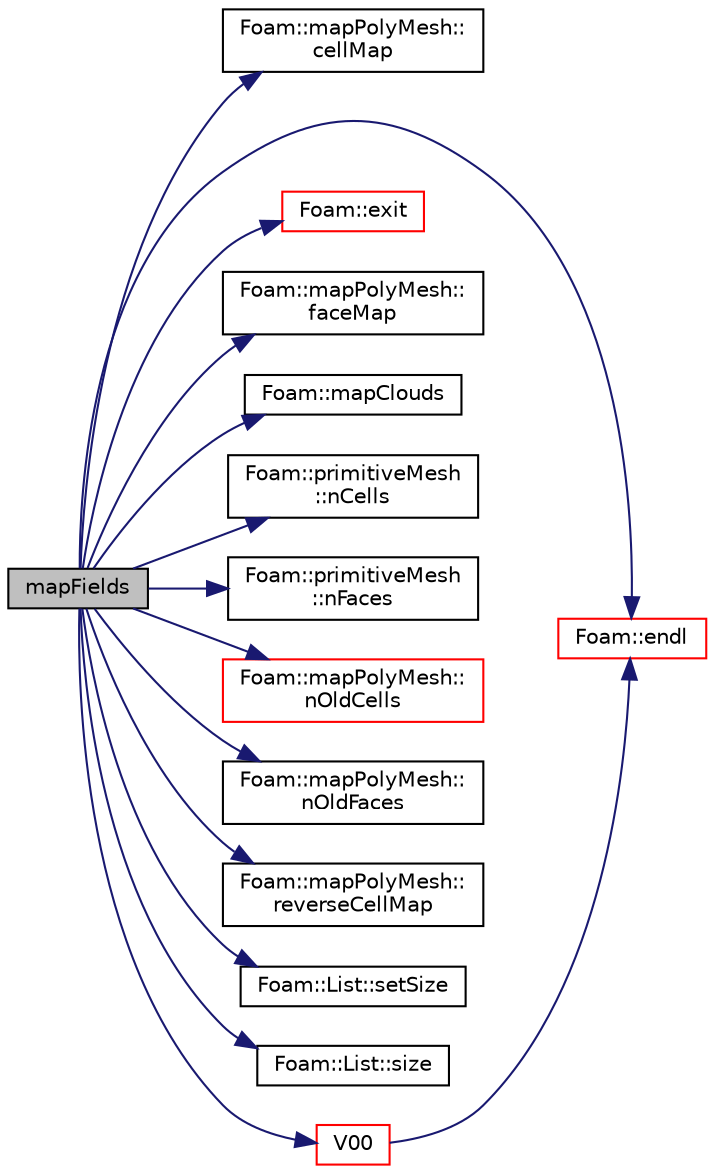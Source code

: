 digraph "mapFields"
{
  bgcolor="transparent";
  edge [fontname="Helvetica",fontsize="10",labelfontname="Helvetica",labelfontsize="10"];
  node [fontname="Helvetica",fontsize="10",shape=record];
  rankdir="LR";
  Node39342 [label="mapFields",height=0.2,width=0.4,color="black", fillcolor="grey75", style="filled", fontcolor="black"];
  Node39342 -> Node39343 [color="midnightblue",fontsize="10",style="solid",fontname="Helvetica"];
  Node39343 [label="Foam::mapPolyMesh::\lcellMap",height=0.2,width=0.4,color="black",URL="$a28541.html#a4209f47fe506af0959ae50b019562b17",tooltip="Old cell map. "];
  Node39342 -> Node39344 [color="midnightblue",fontsize="10",style="solid",fontname="Helvetica"];
  Node39344 [label="Foam::endl",height=0.2,width=0.4,color="red",URL="$a21851.html#a2db8fe02a0d3909e9351bb4275b23ce4",tooltip="Add newline and flush stream. "];
  Node39342 -> Node39346 [color="midnightblue",fontsize="10",style="solid",fontname="Helvetica"];
  Node39346 [label="Foam::exit",height=0.2,width=0.4,color="red",URL="$a21851.html#a06ca7250d8e89caf05243ec094843642"];
  Node39342 -> Node39393 [color="midnightblue",fontsize="10",style="solid",fontname="Helvetica"];
  Node39393 [label="Foam::mapPolyMesh::\lfaceMap",height=0.2,width=0.4,color="black",URL="$a28541.html#af618d1e4110025c66bae41ba7411a5ce",tooltip="Old face map. "];
  Node39342 -> Node39394 [color="midnightblue",fontsize="10",style="solid",fontname="Helvetica"];
  Node39394 [label="Foam::mapClouds",height=0.2,width=0.4,color="black",URL="$a21851.html#a6be781af3daa081b41b12982c81ea787",tooltip="Generic Geometric field mapper. "];
  Node39342 -> Node39395 [color="midnightblue",fontsize="10",style="solid",fontname="Helvetica"];
  Node39395 [label="Foam::primitiveMesh\l::nCells",height=0.2,width=0.4,color="black",URL="$a28685.html#a13b94bdb0926552bf78ad5210a73a3d5"];
  Node39342 -> Node39396 [color="midnightblue",fontsize="10",style="solid",fontname="Helvetica"];
  Node39396 [label="Foam::primitiveMesh\l::nFaces",height=0.2,width=0.4,color="black",URL="$a28685.html#abe602c985a3c9ffa67176e969e77ca6f"];
  Node39342 -> Node39397 [color="midnightblue",fontsize="10",style="solid",fontname="Helvetica"];
  Node39397 [label="Foam::mapPolyMesh::\lnOldCells",height=0.2,width=0.4,color="red",URL="$a28541.html#a0078cd9d7ee600f5e1057cf88c44da86",tooltip="Number of old cells. "];
  Node39342 -> Node39399 [color="midnightblue",fontsize="10",style="solid",fontname="Helvetica"];
  Node39399 [label="Foam::mapPolyMesh::\lnOldFaces",height=0.2,width=0.4,color="black",URL="$a28541.html#aadafd6d75129adeffda390ada7c52eb0",tooltip="Number of old faces. "];
  Node39342 -> Node39400 [color="midnightblue",fontsize="10",style="solid",fontname="Helvetica"];
  Node39400 [label="Foam::mapPolyMesh::\lreverseCellMap",height=0.2,width=0.4,color="black",URL="$a28541.html#a89843f27b1311c10f35810e3dc692061",tooltip="Reverse cell map. "];
  Node39342 -> Node39401 [color="midnightblue",fontsize="10",style="solid",fontname="Helvetica"];
  Node39401 [label="Foam::List::setSize",height=0.2,width=0.4,color="black",URL="$a26833.html#aedb985ffeaf1bdbfeccc2a8730405703",tooltip="Reset size of List. "];
  Node39342 -> Node39402 [color="midnightblue",fontsize="10",style="solid",fontname="Helvetica"];
  Node39402 [label="Foam::List::size",height=0.2,width=0.4,color="black",URL="$a26833.html#a8a5f6fa29bd4b500caf186f60245b384",tooltip="Override size to be inconsistent with allocated storage. "];
  Node39342 -> Node39403 [color="midnightblue",fontsize="10",style="solid",fontname="Helvetica"];
  Node39403 [label="V00",height=0.2,width=0.4,color="red",URL="$a23593.html#a2a5ad29bbf9f63ae344084de6b336793",tooltip="Return old-old-time cell volumes. "];
  Node39403 -> Node39344 [color="midnightblue",fontsize="10",style="solid",fontname="Helvetica"];
}
